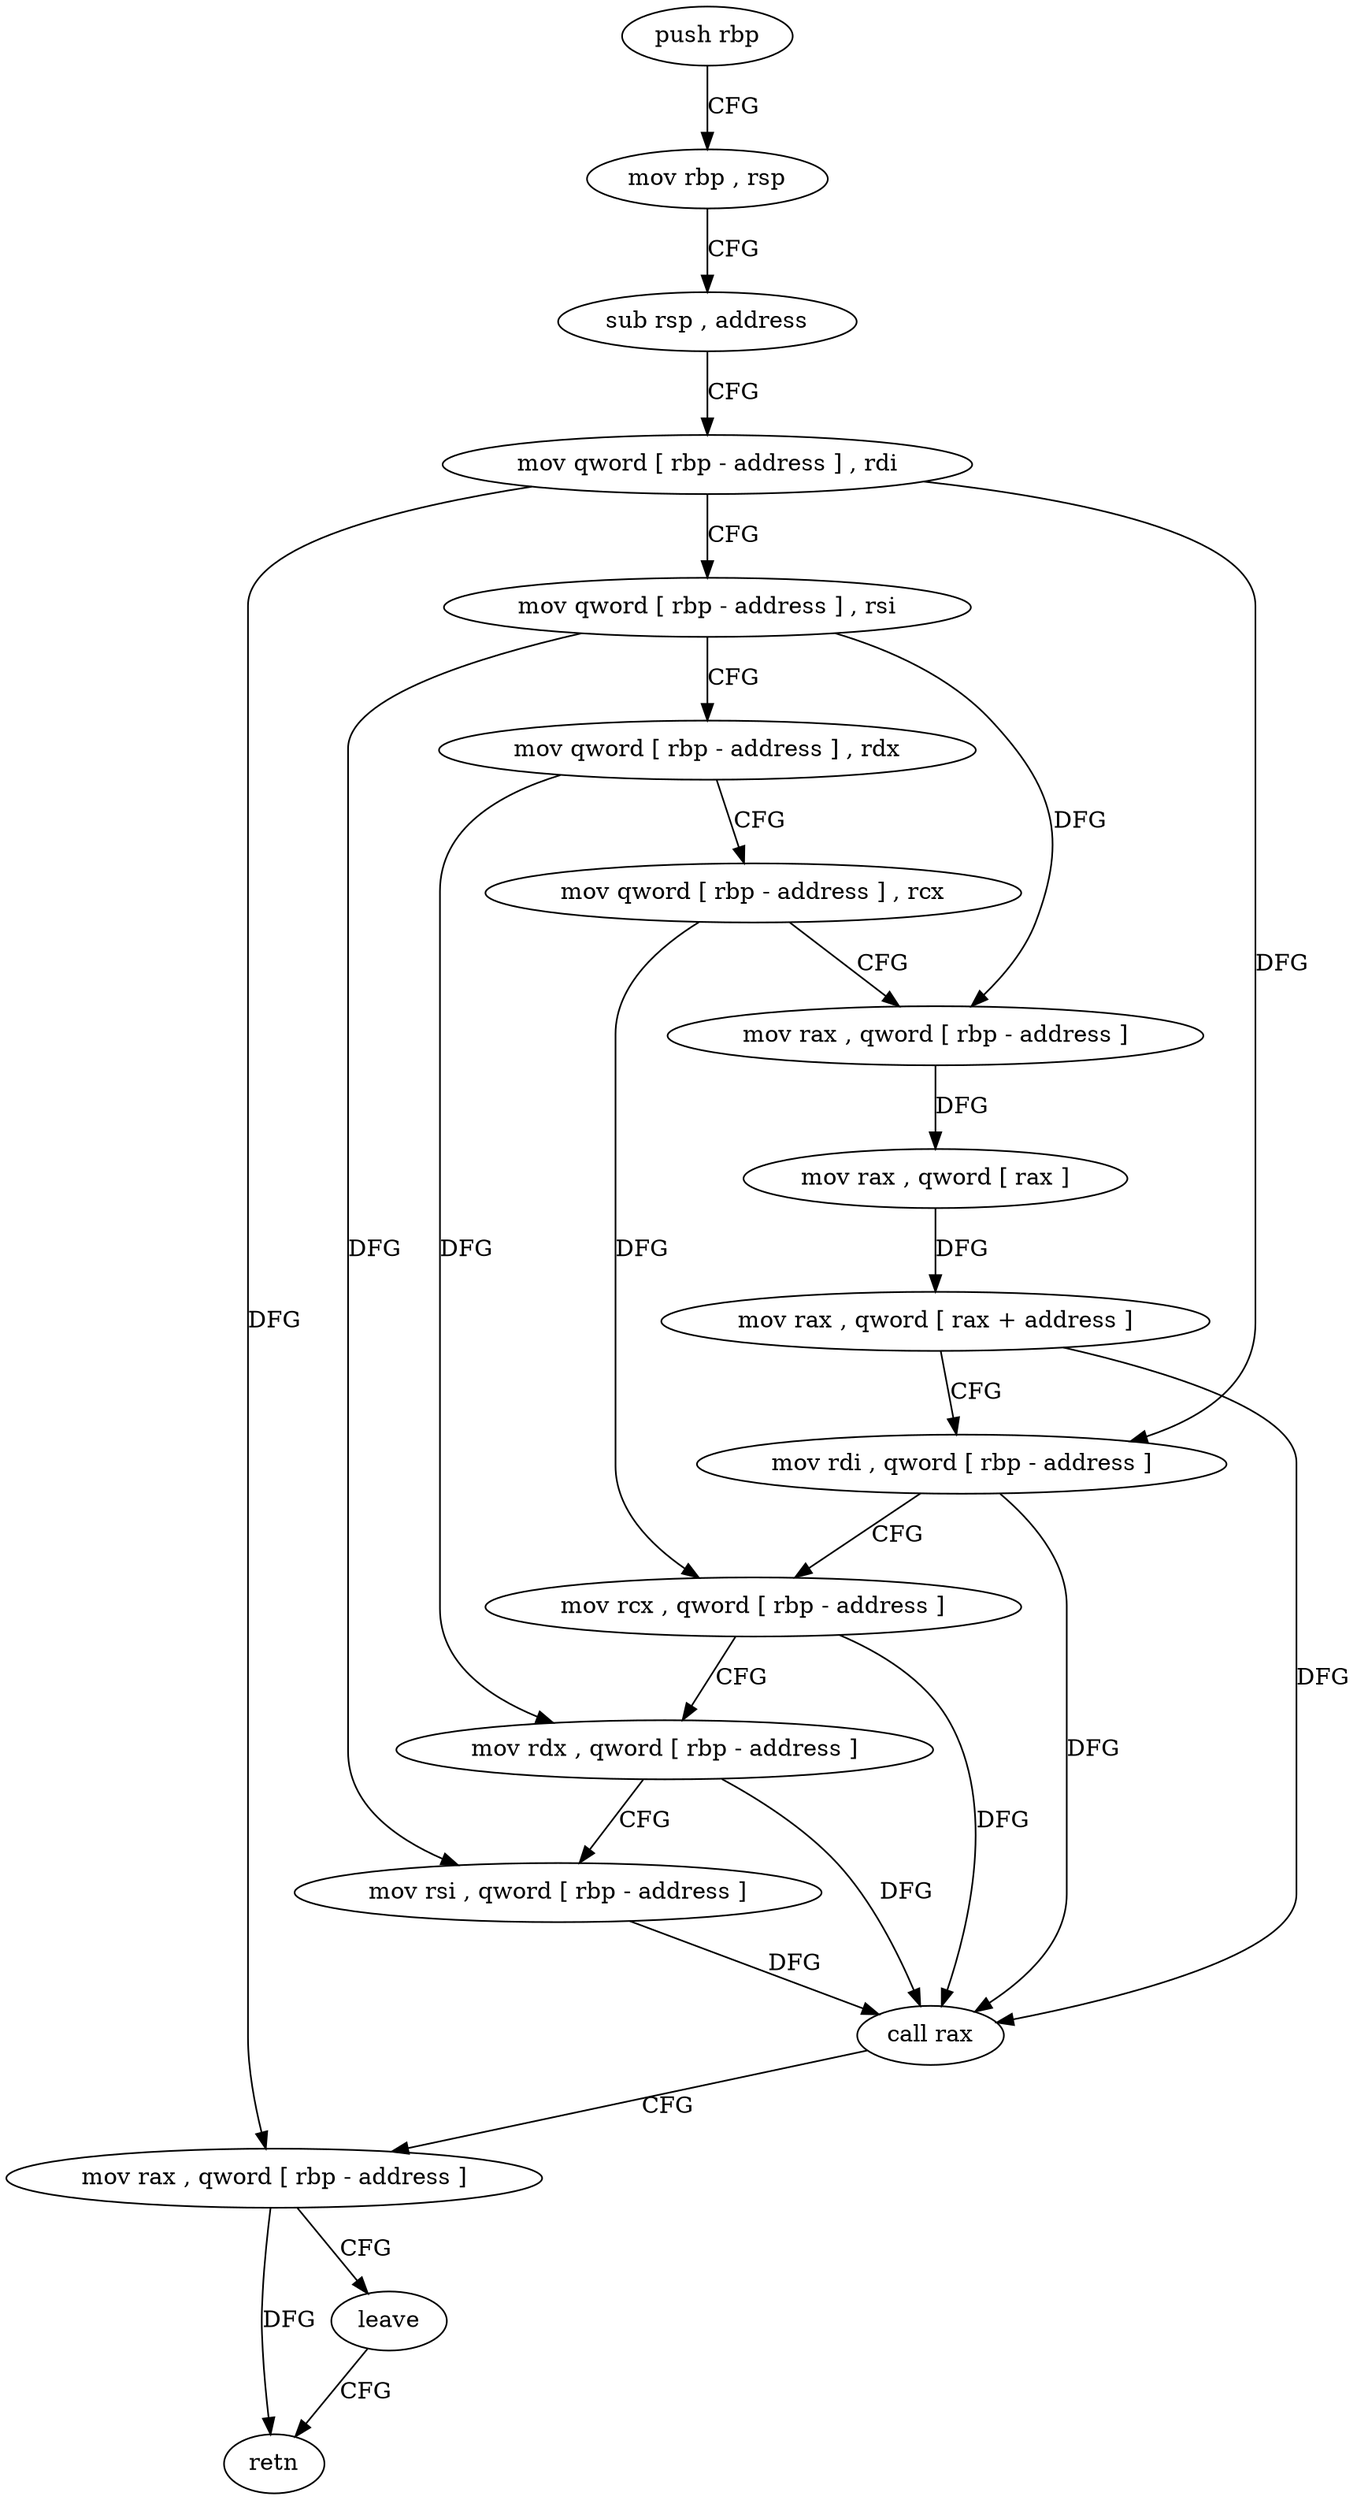digraph "func" {
"231118" [label = "push rbp" ]
"231119" [label = "mov rbp , rsp" ]
"231122" [label = "sub rsp , address" ]
"231126" [label = "mov qword [ rbp - address ] , rdi" ]
"231130" [label = "mov qword [ rbp - address ] , rsi" ]
"231134" [label = "mov qword [ rbp - address ] , rdx" ]
"231138" [label = "mov qword [ rbp - address ] , rcx" ]
"231142" [label = "mov rax , qword [ rbp - address ]" ]
"231146" [label = "mov rax , qword [ rax ]" ]
"231149" [label = "mov rax , qword [ rax + address ]" ]
"231156" [label = "mov rdi , qword [ rbp - address ]" ]
"231160" [label = "mov rcx , qword [ rbp - address ]" ]
"231164" [label = "mov rdx , qword [ rbp - address ]" ]
"231168" [label = "mov rsi , qword [ rbp - address ]" ]
"231172" [label = "call rax" ]
"231174" [label = "mov rax , qword [ rbp - address ]" ]
"231178" [label = "leave" ]
"231179" [label = "retn" ]
"231118" -> "231119" [ label = "CFG" ]
"231119" -> "231122" [ label = "CFG" ]
"231122" -> "231126" [ label = "CFG" ]
"231126" -> "231130" [ label = "CFG" ]
"231126" -> "231156" [ label = "DFG" ]
"231126" -> "231174" [ label = "DFG" ]
"231130" -> "231134" [ label = "CFG" ]
"231130" -> "231142" [ label = "DFG" ]
"231130" -> "231168" [ label = "DFG" ]
"231134" -> "231138" [ label = "CFG" ]
"231134" -> "231164" [ label = "DFG" ]
"231138" -> "231142" [ label = "CFG" ]
"231138" -> "231160" [ label = "DFG" ]
"231142" -> "231146" [ label = "DFG" ]
"231146" -> "231149" [ label = "DFG" ]
"231149" -> "231156" [ label = "CFG" ]
"231149" -> "231172" [ label = "DFG" ]
"231156" -> "231160" [ label = "CFG" ]
"231156" -> "231172" [ label = "DFG" ]
"231160" -> "231164" [ label = "CFG" ]
"231160" -> "231172" [ label = "DFG" ]
"231164" -> "231168" [ label = "CFG" ]
"231164" -> "231172" [ label = "DFG" ]
"231168" -> "231172" [ label = "DFG" ]
"231172" -> "231174" [ label = "CFG" ]
"231174" -> "231178" [ label = "CFG" ]
"231174" -> "231179" [ label = "DFG" ]
"231178" -> "231179" [ label = "CFG" ]
}

